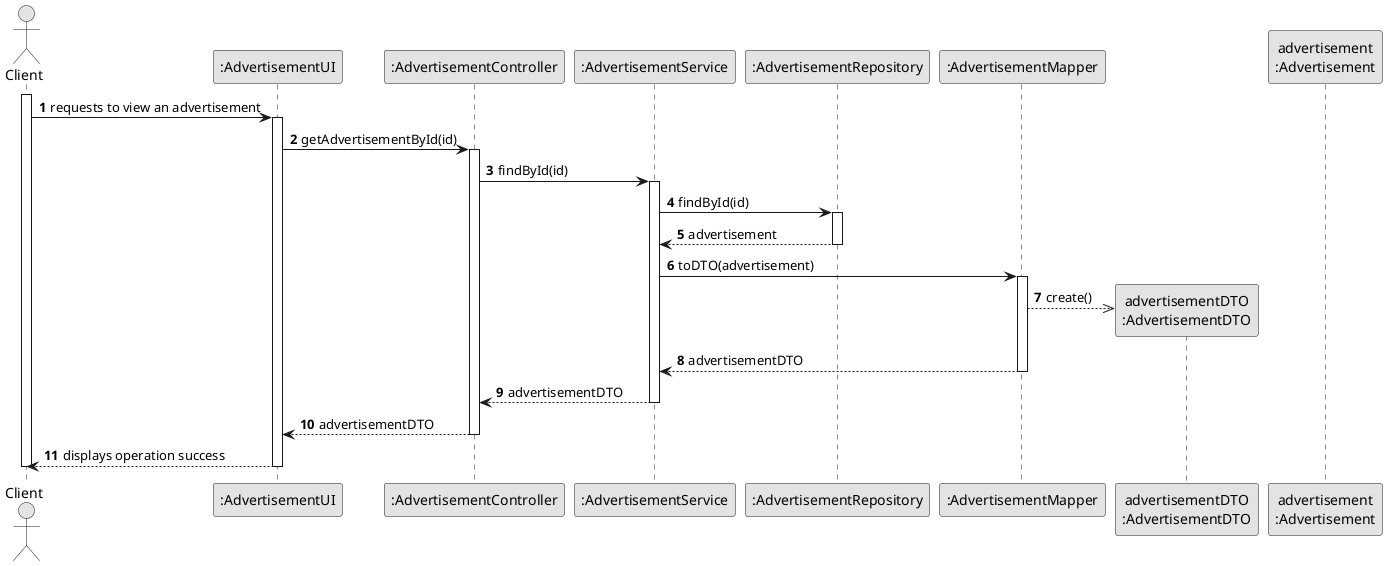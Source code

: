 @startuml
skinparam monochrome true
skinparam packageStyle rectangle
skinparam shadowing false

autonumber

actor Client as CLT
participant ":AdvertisementUI" as UI
participant ":AdvertisementController" as CTRL
participant ":AdvertisementService" as SERV
participant ":AdvertisementRepository" as REPO
participant ":AdvertisementMapper" as MAPPER

participant "advertisementDTO\n:AdvertisementDTO" as DTO
participant "advertisement\n:Advertisement" as AD

activate CLT

    CLT -> UI : requests to view an advertisement
    activate UI

        UI -> CTRL : getAdvertisementById(id)
        activate CTRL

            CTRL -> SERV : findById(id)
            activate SERV

                    SERV -> REPO : findById(id)
                activate REPO

                    REPO --> SERV : advertisement

                deactivate REPO

                    SERV -> MAPPER : toDTO(advertisement)
                activate MAPPER

                    MAPPER -->> DTO**: create()

                    MAPPER --> SERV : advertisementDTO
                deactivate MAPPER
                deactivate REPO

                SERV --> CTRL : advertisementDTO
            deactivate SERV

            CTRL --> UI : advertisementDTO
        deactivate CTRL

        UI --> CLT : displays operation success
    deactivate UI

deactivate CLT

@enduml